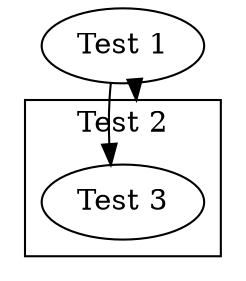 digraph default {
	graph [compound=true]
	subgraph test2 {
		graph [cluster=true label="Test 2"]
		"test2.test3" [label="Test 3"]
	}
	test1 [label="Test 1"]
	test1 -> "test2.test3"
	test1 -> "test2.test3" [headclip=false lhead=test2]
}
